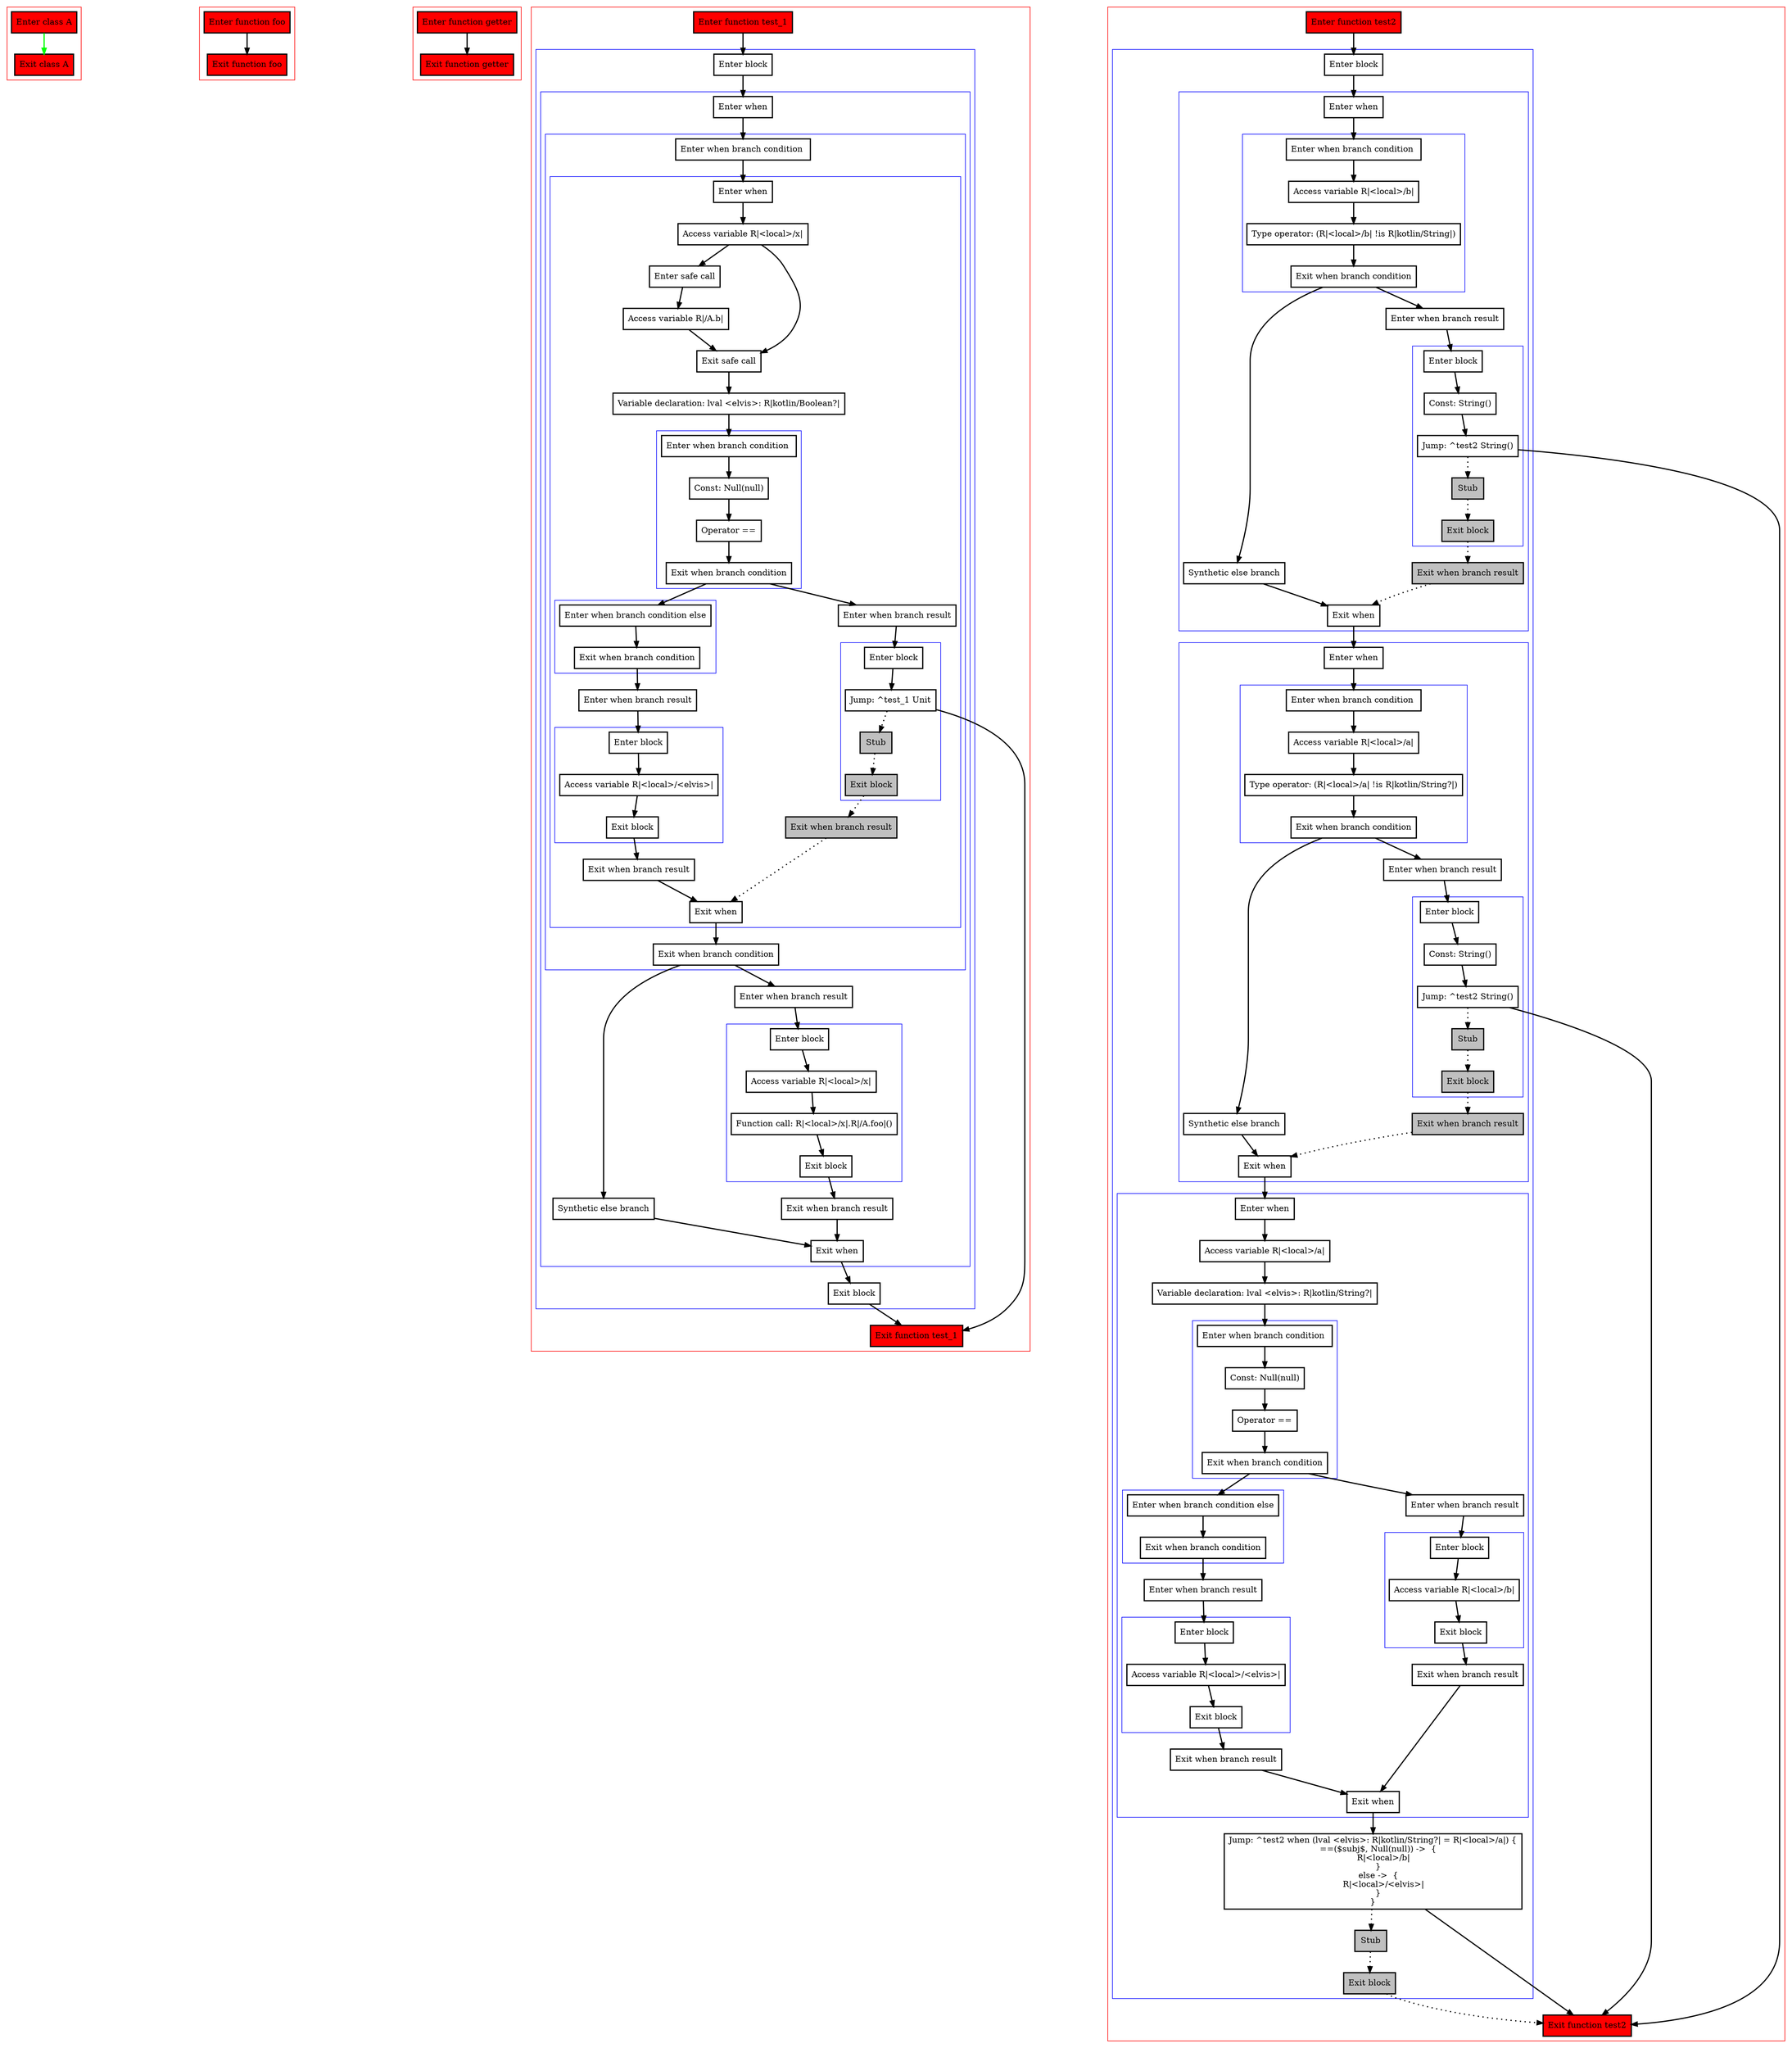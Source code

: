 digraph elvis_kt {
    graph [nodesep=3]
    node [shape=box penwidth=2]
    edge [penwidth=2]

    subgraph cluster_0 {
        color=red
        0 [label="Enter class A" style="filled" fillcolor=red];
        1 [label="Exit class A" style="filled" fillcolor=red];
    }
    0 -> {1} [color=green];

    subgraph cluster_1 {
        color=red
        2 [label="Enter function foo" style="filled" fillcolor=red];
        3 [label="Exit function foo" style="filled" fillcolor=red];
    }
    2 -> {3};

    subgraph cluster_2 {
        color=red
        4 [label="Enter function getter" style="filled" fillcolor=red];
        5 [label="Exit function getter" style="filled" fillcolor=red];
    }
    4 -> {5};

    subgraph cluster_3 {
        color=red
        6 [label="Enter function test_1" style="filled" fillcolor=red];
        subgraph cluster_4 {
            color=blue
            7 [label="Enter block"];
            subgraph cluster_5 {
                color=blue
                8 [label="Enter when"];
                subgraph cluster_6 {
                    color=blue
                    9 [label="Enter when branch condition "];
                    subgraph cluster_7 {
                        color=blue
                        10 [label="Enter when"];
                        11 [label="Access variable R|<local>/x|"];
                        12 [label="Enter safe call"];
                        13 [label="Access variable R|/A.b|"];
                        14 [label="Exit safe call"];
                        15 [label="Variable declaration: lval <elvis>: R|kotlin/Boolean?|"];
                        subgraph cluster_8 {
                            color=blue
                            16 [label="Enter when branch condition "];
                            17 [label="Const: Null(null)"];
                            18 [label="Operator =="];
                            19 [label="Exit when branch condition"];
                        }
                        subgraph cluster_9 {
                            color=blue
                            20 [label="Enter when branch condition else"];
                            21 [label="Exit when branch condition"];
                        }
                        22 [label="Enter when branch result"];
                        subgraph cluster_10 {
                            color=blue
                            23 [label="Enter block"];
                            24 [label="Access variable R|<local>/<elvis>|"];
                            25 [label="Exit block"];
                        }
                        26 [label="Exit when branch result"];
                        27 [label="Enter when branch result"];
                        subgraph cluster_11 {
                            color=blue
                            28 [label="Enter block"];
                            29 [label="Jump: ^test_1 Unit"];
                            30 [label="Stub" style="filled" fillcolor=gray];
                            31 [label="Exit block" style="filled" fillcolor=gray];
                        }
                        32 [label="Exit when branch result" style="filled" fillcolor=gray];
                        33 [label="Exit when"];
                    }
                    34 [label="Exit when branch condition"];
                }
                35 [label="Synthetic else branch"];
                36 [label="Enter when branch result"];
                subgraph cluster_12 {
                    color=blue
                    37 [label="Enter block"];
                    38 [label="Access variable R|<local>/x|"];
                    39 [label="Function call: R|<local>/x|.R|/A.foo|()"];
                    40 [label="Exit block"];
                }
                41 [label="Exit when branch result"];
                42 [label="Exit when"];
            }
            43 [label="Exit block"];
        }
        44 [label="Exit function test_1" style="filled" fillcolor=red];
    }
    6 -> {7};
    7 -> {8};
    8 -> {9};
    9 -> {10};
    10 -> {11};
    11 -> {12 14};
    12 -> {13};
    13 -> {14};
    14 -> {15};
    15 -> {16};
    16 -> {17};
    17 -> {18};
    18 -> {19};
    19 -> {27 20};
    20 -> {21};
    21 -> {22};
    22 -> {23};
    23 -> {24};
    24 -> {25};
    25 -> {26};
    26 -> {33};
    27 -> {28};
    28 -> {29};
    29 -> {44};
    29 -> {30} [style=dotted];
    30 -> {31} [style=dotted];
    31 -> {32} [style=dotted];
    32 -> {33} [style=dotted];
    33 -> {34};
    34 -> {36 35};
    35 -> {42};
    36 -> {37};
    37 -> {38};
    38 -> {39};
    39 -> {40};
    40 -> {41};
    41 -> {42};
    42 -> {43};
    43 -> {44};

    subgraph cluster_13 {
        color=red
        45 [label="Enter function test2" style="filled" fillcolor=red];
        subgraph cluster_14 {
            color=blue
            46 [label="Enter block"];
            subgraph cluster_15 {
                color=blue
                47 [label="Enter when"];
                subgraph cluster_16 {
                    color=blue
                    48 [label="Enter when branch condition "];
                    49 [label="Access variable R|<local>/b|"];
                    50 [label="Type operator: (R|<local>/b| !is R|kotlin/String|)"];
                    51 [label="Exit when branch condition"];
                }
                52 [label="Synthetic else branch"];
                53 [label="Enter when branch result"];
                subgraph cluster_17 {
                    color=blue
                    54 [label="Enter block"];
                    55 [label="Const: String()"];
                    56 [label="Jump: ^test2 String()"];
                    57 [label="Stub" style="filled" fillcolor=gray];
                    58 [label="Exit block" style="filled" fillcolor=gray];
                }
                59 [label="Exit when branch result" style="filled" fillcolor=gray];
                60 [label="Exit when"];
            }
            subgraph cluster_18 {
                color=blue
                61 [label="Enter when"];
                subgraph cluster_19 {
                    color=blue
                    62 [label="Enter when branch condition "];
                    63 [label="Access variable R|<local>/a|"];
                    64 [label="Type operator: (R|<local>/a| !is R|kotlin/String?|)"];
                    65 [label="Exit when branch condition"];
                }
                66 [label="Synthetic else branch"];
                67 [label="Enter when branch result"];
                subgraph cluster_20 {
                    color=blue
                    68 [label="Enter block"];
                    69 [label="Const: String()"];
                    70 [label="Jump: ^test2 String()"];
                    71 [label="Stub" style="filled" fillcolor=gray];
                    72 [label="Exit block" style="filled" fillcolor=gray];
                }
                73 [label="Exit when branch result" style="filled" fillcolor=gray];
                74 [label="Exit when"];
            }
            subgraph cluster_21 {
                color=blue
                75 [label="Enter when"];
                76 [label="Access variable R|<local>/a|"];
                77 [label="Variable declaration: lval <elvis>: R|kotlin/String?|"];
                subgraph cluster_22 {
                    color=blue
                    78 [label="Enter when branch condition "];
                    79 [label="Const: Null(null)"];
                    80 [label="Operator =="];
                    81 [label="Exit when branch condition"];
                }
                subgraph cluster_23 {
                    color=blue
                    82 [label="Enter when branch condition else"];
                    83 [label="Exit when branch condition"];
                }
                84 [label="Enter when branch result"];
                subgraph cluster_24 {
                    color=blue
                    85 [label="Enter block"];
                    86 [label="Access variable R|<local>/<elvis>|"];
                    87 [label="Exit block"];
                }
                88 [label="Exit when branch result"];
                89 [label="Enter when branch result"];
                subgraph cluster_25 {
                    color=blue
                    90 [label="Enter block"];
                    91 [label="Access variable R|<local>/b|"];
                    92 [label="Exit block"];
                }
                93 [label="Exit when branch result"];
                94 [label="Exit when"];
            }
            95 [label="Jump: ^test2 when (lval <elvis>: R|kotlin/String?| = R|<local>/a|) {
    ==($subj$, Null(null)) ->  {
        R|<local>/b|
    }
    else ->  {
        R|<local>/<elvis>|
    }
}
"];
            96 [label="Stub" style="filled" fillcolor=gray];
            97 [label="Exit block" style="filled" fillcolor=gray];
        }
        98 [label="Exit function test2" style="filled" fillcolor=red];
    }
    45 -> {46};
    46 -> {47};
    47 -> {48};
    48 -> {49};
    49 -> {50};
    50 -> {51};
    51 -> {53 52};
    52 -> {60};
    53 -> {54};
    54 -> {55};
    55 -> {56};
    56 -> {98};
    56 -> {57} [style=dotted];
    57 -> {58} [style=dotted];
    58 -> {59} [style=dotted];
    59 -> {60} [style=dotted];
    60 -> {61};
    61 -> {62};
    62 -> {63};
    63 -> {64};
    64 -> {65};
    65 -> {67 66};
    66 -> {74};
    67 -> {68};
    68 -> {69};
    69 -> {70};
    70 -> {98};
    70 -> {71} [style=dotted];
    71 -> {72} [style=dotted];
    72 -> {73} [style=dotted];
    73 -> {74} [style=dotted];
    74 -> {75};
    75 -> {76};
    76 -> {77};
    77 -> {78};
    78 -> {79};
    79 -> {80};
    80 -> {81};
    81 -> {89 82};
    82 -> {83};
    83 -> {84};
    84 -> {85};
    85 -> {86};
    86 -> {87};
    87 -> {88};
    88 -> {94};
    89 -> {90};
    90 -> {91};
    91 -> {92};
    92 -> {93};
    93 -> {94};
    94 -> {95};
    95 -> {98};
    95 -> {96} [style=dotted];
    96 -> {97} [style=dotted];
    97 -> {98} [style=dotted];

}
